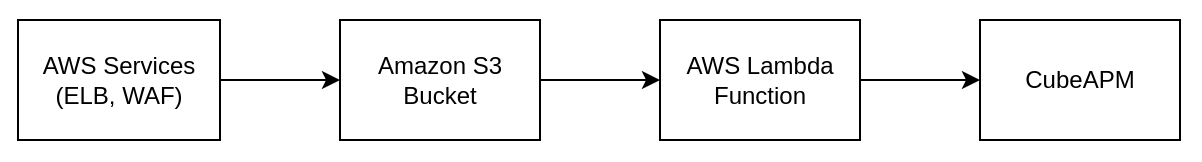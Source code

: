<mxfile version="24.8.4">
  <diagram name="Page-1" id="AoHrSHvutFHruE96zXki">
    <mxGraphModel dx="895" dy="659" grid="1" gridSize="10" guides="1" tooltips="1" connect="1" arrows="1" fold="1" page="1" pageScale="1" pageWidth="827" pageHeight="1169" math="0" shadow="0">
      <root>
        <mxCell id="0" />
        <mxCell id="1" parent="0" />
        <mxCell id="wSM_X8T7oFFZtxNjYqWQ-23" value="" style="rounded=0;whiteSpace=wrap;html=1;labelBackgroundColor=none;fillColor=light-dark(#FFFFFF,#000000);strokeColor=none;" parent="1" vertex="1">
          <mxGeometry x="40" y="200" width="600" height="80" as="geometry" />
        </mxCell>
        <mxCell id="wSM_X8T7oFFZtxNjYqWQ-28" value="" style="edgeStyle=orthogonalEdgeStyle;rounded=0;orthogonalLoop=1;jettySize=auto;html=1;labelBackgroundColor=none;fontColor=default;" parent="1" source="wSM_X8T7oFFZtxNjYqWQ-25" target="wSM_X8T7oFFZtxNjYqWQ-27" edge="1">
          <mxGeometry relative="1" as="geometry" />
        </mxCell>
        <mxCell id="wSM_X8T7oFFZtxNjYqWQ-25" value="AWS Services&lt;br&gt;(ELB, WAF)" style="rounded=0;whiteSpace=wrap;html=1;labelBackgroundColor=none;" parent="1" vertex="1">
          <mxGeometry x="49" y="210" width="101" height="60" as="geometry" />
        </mxCell>
        <mxCell id="wSM_X8T7oFFZtxNjYqWQ-32" value="" style="edgeStyle=orthogonalEdgeStyle;rounded=0;orthogonalLoop=1;jettySize=auto;html=1;" parent="1" source="wSM_X8T7oFFZtxNjYqWQ-27" target="wSM_X8T7oFFZtxNjYqWQ-31" edge="1">
          <mxGeometry relative="1" as="geometry" />
        </mxCell>
        <mxCell id="wSM_X8T7oFFZtxNjYqWQ-27" value="Amazon S3&lt;br&gt;Bucket" style="rounded=0;whiteSpace=wrap;html=1;labelBackgroundColor=none;" parent="1" vertex="1">
          <mxGeometry x="210" y="210" width="100" height="60" as="geometry" />
        </mxCell>
        <mxCell id="wSM_X8T7oFFZtxNjYqWQ-34" value="" style="edgeStyle=orthogonalEdgeStyle;rounded=0;orthogonalLoop=1;jettySize=auto;html=1;" parent="1" source="wSM_X8T7oFFZtxNjYqWQ-31" target="wSM_X8T7oFFZtxNjYqWQ-33" edge="1">
          <mxGeometry relative="1" as="geometry" />
        </mxCell>
        <mxCell id="wSM_X8T7oFFZtxNjYqWQ-31" value="AWS Lambda&lt;br&gt;Function" style="rounded=0;whiteSpace=wrap;html=1;labelBackgroundColor=none;" parent="1" vertex="1">
          <mxGeometry x="370" y="210" width="100" height="60" as="geometry" />
        </mxCell>
        <mxCell id="wSM_X8T7oFFZtxNjYqWQ-33" value="CubeAPM" style="rounded=0;whiteSpace=wrap;html=1;labelBackgroundColor=none;" parent="1" vertex="1">
          <mxGeometry x="530" y="210" width="100" height="60" as="geometry" />
        </mxCell>
      </root>
    </mxGraphModel>
  </diagram>
</mxfile>
